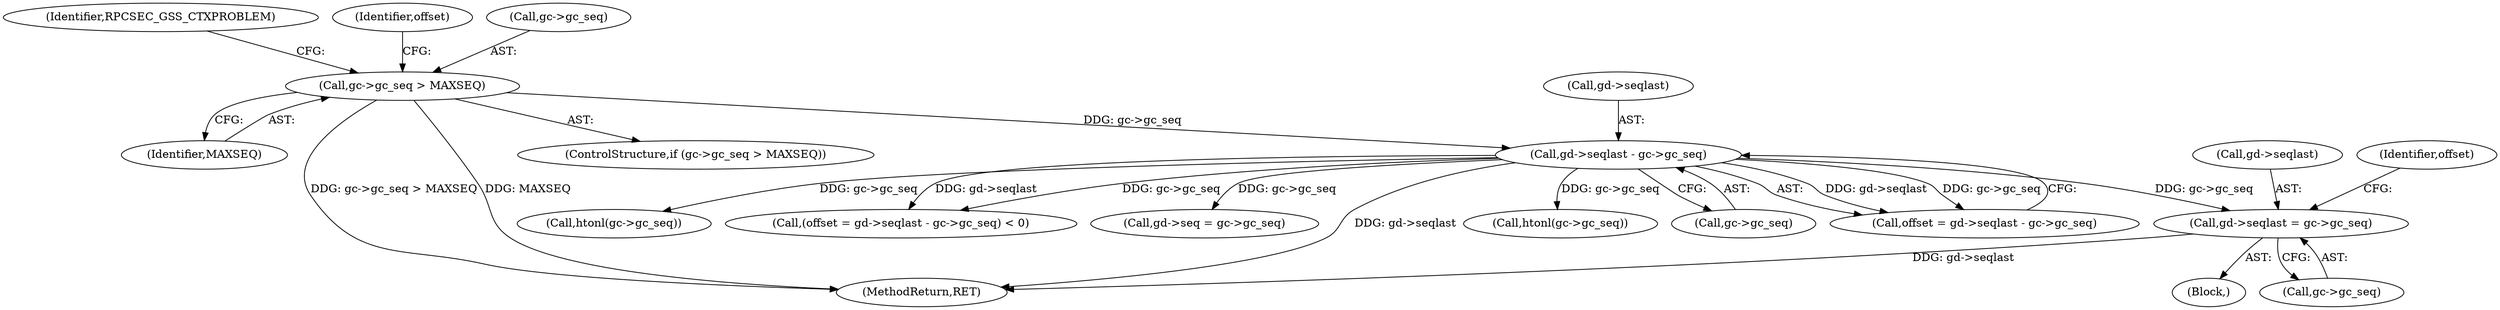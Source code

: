 digraph "0_krb5_5bb8a6b9c9eb8dd22bc9526751610aaa255ead9c@pointer" {
"1000343" [label="(Call,gd->seqlast = gc->gc_seq)"];
"1000334" [label="(Call,gd->seqlast - gc->gc_seq)"];
"1000323" [label="(Call,gc->gc_seq > MAXSEQ)"];
"1000327" [label="(Identifier,MAXSEQ)"];
"1000332" [label="(Call,offset = gd->seqlast - gc->gc_seq)"];
"1000545" [label="(Call,htonl(gc->gc_seq))"];
"1000331" [label="(Call,(offset = gd->seqlast - gc->gc_seq) < 0)"];
"1000343" [label="(Call,gd->seqlast = gc->gc_seq)"];
"1000387" [label="(Call,gd->seq = gc->gc_seq)"];
"1000632" [label="(MethodReturn,RET)"];
"1000573" [label="(Call,htonl(gc->gc_seq))"];
"1000344" [label="(Call,gd->seqlast)"];
"1000323" [label="(Call,gc->gc_seq > MAXSEQ)"];
"1000329" [label="(Identifier,RPCSEC_GSS_CTXPROBLEM)"];
"1000333" [label="(Identifier,offset)"];
"1000322" [label="(ControlStructure,if (gc->gc_seq > MAXSEQ))"];
"1000351" [label="(Identifier,offset)"];
"1000334" [label="(Call,gd->seqlast - gc->gc_seq)"];
"1000335" [label="(Call,gd->seqlast)"];
"1000342" [label="(Block,)"];
"1000347" [label="(Call,gc->gc_seq)"];
"1000324" [label="(Call,gc->gc_seq)"];
"1000338" [label="(Call,gc->gc_seq)"];
"1000343" -> "1000342"  [label="AST: "];
"1000343" -> "1000347"  [label="CFG: "];
"1000344" -> "1000343"  [label="AST: "];
"1000347" -> "1000343"  [label="AST: "];
"1000351" -> "1000343"  [label="CFG: "];
"1000343" -> "1000632"  [label="DDG: gd->seqlast"];
"1000334" -> "1000343"  [label="DDG: gc->gc_seq"];
"1000334" -> "1000332"  [label="AST: "];
"1000334" -> "1000338"  [label="CFG: "];
"1000335" -> "1000334"  [label="AST: "];
"1000338" -> "1000334"  [label="AST: "];
"1000332" -> "1000334"  [label="CFG: "];
"1000334" -> "1000632"  [label="DDG: gd->seqlast"];
"1000334" -> "1000331"  [label="DDG: gd->seqlast"];
"1000334" -> "1000331"  [label="DDG: gc->gc_seq"];
"1000334" -> "1000332"  [label="DDG: gd->seqlast"];
"1000334" -> "1000332"  [label="DDG: gc->gc_seq"];
"1000323" -> "1000334"  [label="DDG: gc->gc_seq"];
"1000334" -> "1000387"  [label="DDG: gc->gc_seq"];
"1000334" -> "1000545"  [label="DDG: gc->gc_seq"];
"1000334" -> "1000573"  [label="DDG: gc->gc_seq"];
"1000323" -> "1000322"  [label="AST: "];
"1000323" -> "1000327"  [label="CFG: "];
"1000324" -> "1000323"  [label="AST: "];
"1000327" -> "1000323"  [label="AST: "];
"1000329" -> "1000323"  [label="CFG: "];
"1000333" -> "1000323"  [label="CFG: "];
"1000323" -> "1000632"  [label="DDG: gc->gc_seq > MAXSEQ"];
"1000323" -> "1000632"  [label="DDG: MAXSEQ"];
}
